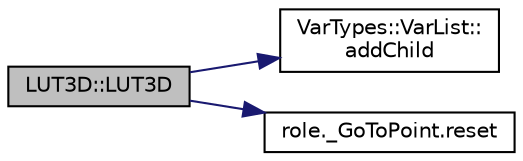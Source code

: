 digraph "LUT3D::LUT3D"
{
 // INTERACTIVE_SVG=YES
  edge [fontname="Helvetica",fontsize="10",labelfontname="Helvetica",labelfontsize="10"];
  node [fontname="Helvetica",fontsize="10",shape=record];
  rankdir="LR";
  Node1 [label="LUT3D::LUT3D",height=0.2,width=0.4,color="black", fillcolor="grey75", style="filled", fontcolor="black"];
  Node1 -> Node2 [color="midnightblue",fontsize="10",style="solid",fontname="Helvetica"];
  Node2 [label="VarTypes::VarList::\laddChild",height=0.2,width=0.4,color="black", fillcolor="white", style="filled",URL="$d1/d74/class_var_types_1_1_var_list.html#a1c6779a59721a6f67634f28e77d639b1",tooltip="adds a VarType item to the end of the list. "];
  Node1 -> Node3 [color="midnightblue",fontsize="10",style="solid",fontname="Helvetica"];
  Node3 [label="role._GoToPoint.reset",height=0.2,width=0.4,color="black", fillcolor="white", style="filled",URL="$d8/d2d/namespacerole_1_1___go_to_point.html#a6fecdd61c6585c9caac54b8c51dd99db"];
}
